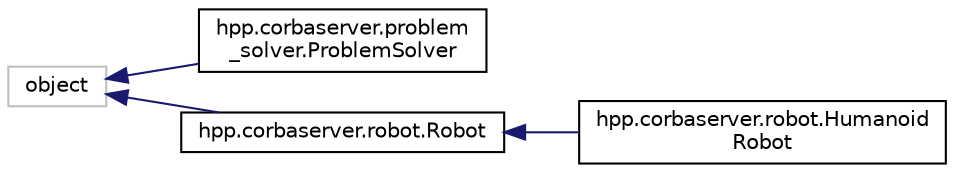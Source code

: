 digraph "Graphical Class Hierarchy"
{
  edge [fontname="Helvetica",fontsize="10",labelfontname="Helvetica",labelfontsize="10"];
  node [fontname="Helvetica",fontsize="10",shape=record];
  rankdir="LR";
  Node1 [label="object",height=0.2,width=0.4,color="grey75", fillcolor="white", style="filled"];
  Node1 -> Node2 [dir="back",color="midnightblue",fontsize="10",style="solid",fontname="Helvetica"];
  Node2 [label="hpp.corbaserver.problem\l_solver.ProblemSolver",height=0.2,width=0.4,color="black", fillcolor="white", style="filled",URL="$a00008.html",tooltip="Definition of a path planning problem. "];
  Node1 -> Node3 [dir="back",color="midnightblue",fontsize="10",style="solid",fontname="Helvetica"];
  Node3 [label="hpp.corbaserver.robot.Robot",height=0.2,width=0.4,color="black", fillcolor="white", style="filled",URL="$a00010.html",tooltip="Helper class to load a robot model in hpp::core::ProblemSolver instance. "];
  Node3 -> Node4 [dir="back",color="midnightblue",fontsize="10",style="solid",fontname="Helvetica"];
  Node4 [label="hpp.corbaserver.robot.Humanoid\lRobot",height=0.2,width=0.4,color="black", fillcolor="white", style="filled",URL="$a00005.html",tooltip="Humanoid robot. "];
}
